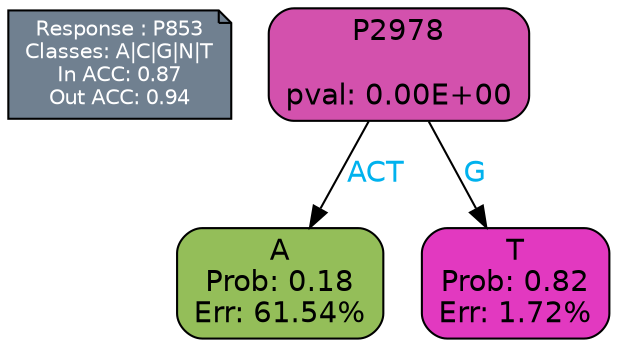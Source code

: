 digraph Tree {
node [shape=box, style="filled, rounded", color="black", fontname=helvetica] ;
graph [ranksep=equally, splines=polylines, bgcolor=transparent, dpi=600] ;
edge [fontname=helvetica] ;
LEGEND [label="Response : P853
Classes: A|C|G|N|T
In ACC: 0.87
Out ACC: 0.94
",shape=note,align=left,style=filled,fillcolor="slategray",fontcolor="white",fontsize=10];1 [label="P2978

pval: 0.00E+00", fillcolor="#d351ad"] ;
2 [label="A
Prob: 0.18
Err: 61.54%", fillcolor="#94be59"] ;
3 [label="T
Prob: 0.82
Err: 1.72%", fillcolor="#e239c0"] ;
1 -> 2 [label="ACT",fontcolor=deepskyblue2] ;
1 -> 3 [label="G",fontcolor=deepskyblue2] ;
{rank = same; 2;3;}{rank = same; LEGEND;1;}}
